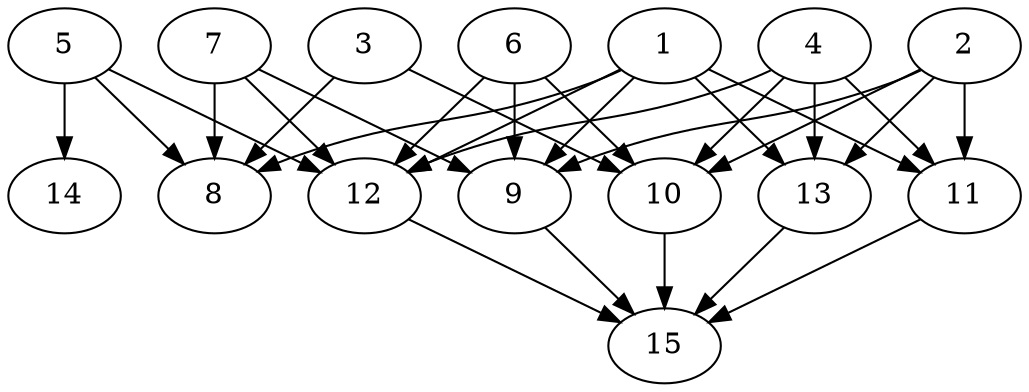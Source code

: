 // DAG automatically generated by daggen at Tue Aug  6 16:26:16 2019
// ./daggen --dot -n 15 --ccr 0.3 --fat 0.7 --regular 0.5 --density 0.8 --mindata 5242880 --maxdata 52428800 
digraph G {
  1 [size="29317120", alpha="0.10", expect_size="8795136"] 
  1 -> 8 [size ="8795136"]
  1 -> 9 [size ="8795136"]
  1 -> 11 [size ="8795136"]
  1 -> 12 [size ="8795136"]
  1 -> 13 [size ="8795136"]
  2 [size="104867840", alpha="0.11", expect_size="31460352"] 
  2 -> 9 [size ="31460352"]
  2 -> 10 [size ="31460352"]
  2 -> 11 [size ="31460352"]
  2 -> 13 [size ="31460352"]
  3 [size="25565867", alpha="0.05", expect_size="7669760"] 
  3 -> 8 [size ="7669760"]
  3 -> 10 [size ="7669760"]
  4 [size="90473813", alpha="0.04", expect_size="27142144"] 
  4 -> 10 [size ="27142144"]
  4 -> 11 [size ="27142144"]
  4 -> 12 [size ="27142144"]
  4 -> 13 [size ="27142144"]
  5 [size="129228800", alpha="0.17", expect_size="38768640"] 
  5 -> 8 [size ="38768640"]
  5 -> 12 [size ="38768640"]
  5 -> 14 [size ="38768640"]
  6 [size="49646933", alpha="0.15", expect_size="14894080"] 
  6 -> 9 [size ="14894080"]
  6 -> 10 [size ="14894080"]
  6 -> 12 [size ="14894080"]
  7 [size="127880533", alpha="0.15", expect_size="38364160"] 
  7 -> 8 [size ="38364160"]
  7 -> 9 [size ="38364160"]
  7 -> 12 [size ="38364160"]
  8 [size="131300693", alpha="0.19", expect_size="39390208"] 
  9 [size="56524800", alpha="0.06", expect_size="16957440"] 
  9 -> 15 [size ="16957440"]
  10 [size="166836907", alpha="0.02", expect_size="50051072"] 
  10 -> 15 [size ="50051072"]
  11 [size="111906133", alpha="0.16", expect_size="33571840"] 
  11 -> 15 [size ="33571840"]
  12 [size="30836053", alpha="0.19", expect_size="9250816"] 
  12 -> 15 [size ="9250816"]
  13 [size="121067520", alpha="0.03", expect_size="36320256"] 
  13 -> 15 [size ="36320256"]
  14 [size="156890453", alpha="0.03", expect_size="47067136"] 
  15 [size="27190613", alpha="0.17", expect_size="8157184"] 
}
